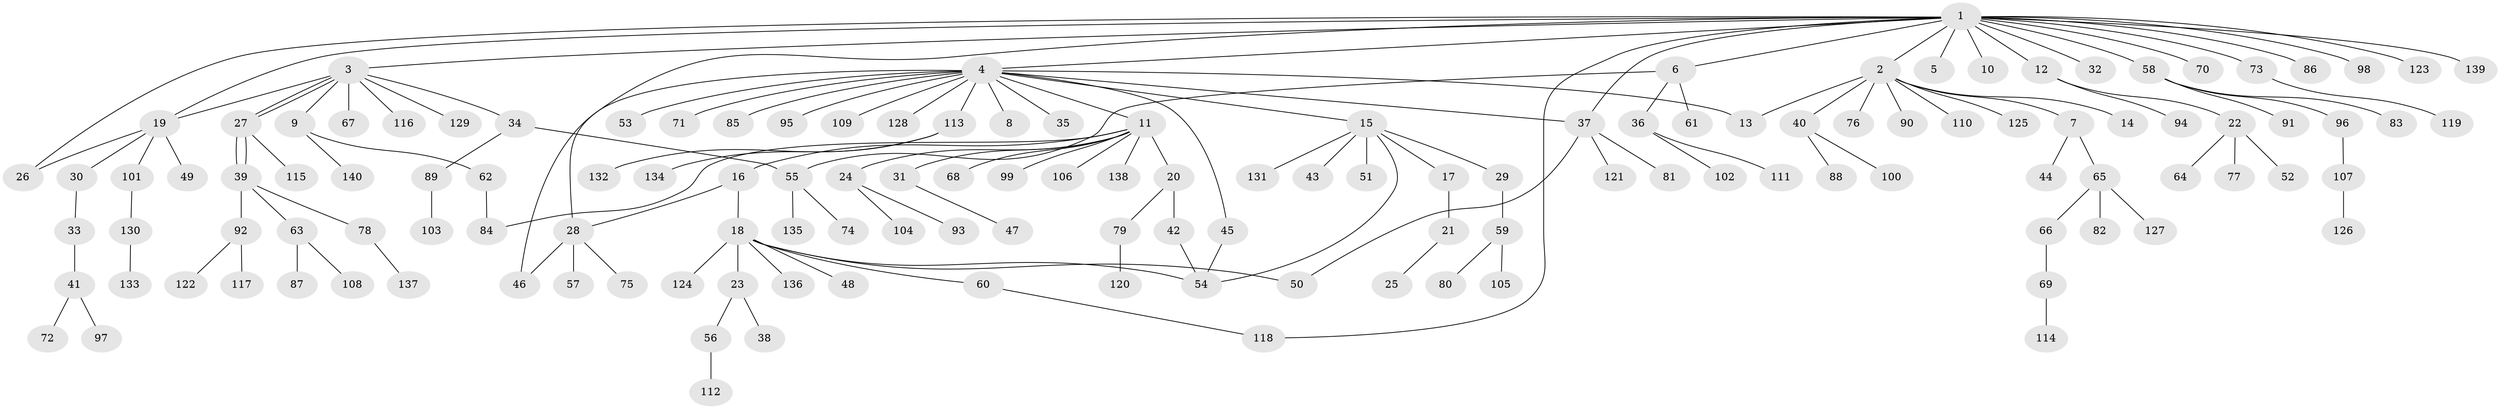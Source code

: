 // coarse degree distribution, {2: 0.2727272727272727, 8: 0.010101010101010102, 1: 0.5252525252525253, 3: 0.08080808080808081, 6: 0.010101010101010102, 5: 0.010101010101010102, 4: 0.04040404040404041, 15: 0.010101010101010102, 7: 0.020202020202020204, 9: 0.010101010101010102, 19: 0.010101010101010102}
// Generated by graph-tools (version 1.1) at 2025/36/03/04/25 23:36:45]
// undirected, 140 vertices, 154 edges
graph export_dot {
  node [color=gray90,style=filled];
  1;
  2;
  3;
  4;
  5;
  6;
  7;
  8;
  9;
  10;
  11;
  12;
  13;
  14;
  15;
  16;
  17;
  18;
  19;
  20;
  21;
  22;
  23;
  24;
  25;
  26;
  27;
  28;
  29;
  30;
  31;
  32;
  33;
  34;
  35;
  36;
  37;
  38;
  39;
  40;
  41;
  42;
  43;
  44;
  45;
  46;
  47;
  48;
  49;
  50;
  51;
  52;
  53;
  54;
  55;
  56;
  57;
  58;
  59;
  60;
  61;
  62;
  63;
  64;
  65;
  66;
  67;
  68;
  69;
  70;
  71;
  72;
  73;
  74;
  75;
  76;
  77;
  78;
  79;
  80;
  81;
  82;
  83;
  84;
  85;
  86;
  87;
  88;
  89;
  90;
  91;
  92;
  93;
  94;
  95;
  96;
  97;
  98;
  99;
  100;
  101;
  102;
  103;
  104;
  105;
  106;
  107;
  108;
  109;
  110;
  111;
  112;
  113;
  114;
  115;
  116;
  117;
  118;
  119;
  120;
  121;
  122;
  123;
  124;
  125;
  126;
  127;
  128;
  129;
  130;
  131;
  132;
  133;
  134;
  135;
  136;
  137;
  138;
  139;
  140;
  1 -- 2;
  1 -- 3;
  1 -- 4;
  1 -- 5;
  1 -- 6;
  1 -- 10;
  1 -- 12;
  1 -- 19;
  1 -- 26;
  1 -- 28;
  1 -- 32;
  1 -- 37;
  1 -- 58;
  1 -- 70;
  1 -- 73;
  1 -- 86;
  1 -- 98;
  1 -- 118;
  1 -- 123;
  1 -- 139;
  2 -- 7;
  2 -- 13;
  2 -- 14;
  2 -- 40;
  2 -- 76;
  2 -- 90;
  2 -- 110;
  2 -- 125;
  3 -- 9;
  3 -- 19;
  3 -- 27;
  3 -- 27;
  3 -- 34;
  3 -- 67;
  3 -- 116;
  3 -- 129;
  4 -- 8;
  4 -- 11;
  4 -- 13;
  4 -- 15;
  4 -- 35;
  4 -- 37;
  4 -- 45;
  4 -- 46;
  4 -- 53;
  4 -- 71;
  4 -- 85;
  4 -- 95;
  4 -- 109;
  4 -- 113;
  4 -- 128;
  6 -- 36;
  6 -- 55;
  6 -- 61;
  7 -- 44;
  7 -- 65;
  9 -- 62;
  9 -- 140;
  11 -- 16;
  11 -- 20;
  11 -- 24;
  11 -- 31;
  11 -- 68;
  11 -- 84;
  11 -- 99;
  11 -- 106;
  11 -- 138;
  12 -- 22;
  12 -- 94;
  15 -- 17;
  15 -- 29;
  15 -- 43;
  15 -- 51;
  15 -- 54;
  15 -- 131;
  16 -- 18;
  16 -- 28;
  17 -- 21;
  18 -- 23;
  18 -- 48;
  18 -- 50;
  18 -- 54;
  18 -- 60;
  18 -- 124;
  18 -- 136;
  19 -- 26;
  19 -- 30;
  19 -- 49;
  19 -- 101;
  20 -- 42;
  20 -- 79;
  21 -- 25;
  22 -- 52;
  22 -- 64;
  22 -- 77;
  23 -- 38;
  23 -- 56;
  24 -- 93;
  24 -- 104;
  27 -- 39;
  27 -- 39;
  27 -- 115;
  28 -- 46;
  28 -- 57;
  28 -- 75;
  29 -- 59;
  30 -- 33;
  31 -- 47;
  33 -- 41;
  34 -- 55;
  34 -- 89;
  36 -- 102;
  36 -- 111;
  37 -- 50;
  37 -- 81;
  37 -- 121;
  39 -- 63;
  39 -- 78;
  39 -- 92;
  40 -- 88;
  40 -- 100;
  41 -- 72;
  41 -- 97;
  42 -- 54;
  45 -- 54;
  55 -- 74;
  55 -- 135;
  56 -- 112;
  58 -- 83;
  58 -- 91;
  58 -- 96;
  59 -- 80;
  59 -- 105;
  60 -- 118;
  62 -- 84;
  63 -- 87;
  63 -- 108;
  65 -- 66;
  65 -- 82;
  65 -- 127;
  66 -- 69;
  69 -- 114;
  73 -- 119;
  78 -- 137;
  79 -- 120;
  89 -- 103;
  92 -- 117;
  92 -- 122;
  96 -- 107;
  101 -- 130;
  107 -- 126;
  113 -- 132;
  113 -- 134;
  130 -- 133;
}

